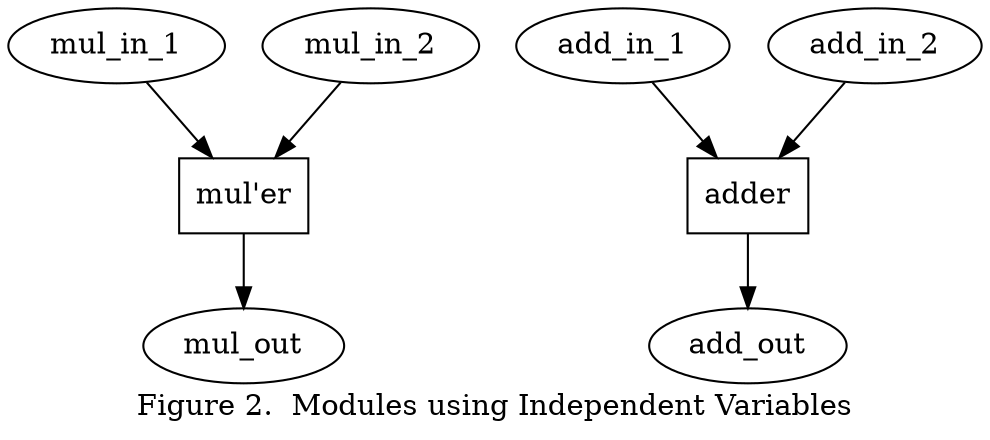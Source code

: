 digraph {
	subgraph {
		mul_in_1 -> muler
		mul_in_2 -> muler
		muler -> mul_out

		muler [shape=box, label="mul'er"]
	}
	subgraph {
		add_in_1 -> adder
		add_in_2 -> adder
		adder -> add_out

		adder [shape=box]
	}
	label="Figure 2.  Modules using Independent Variables"
}

